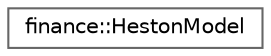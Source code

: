 digraph "Graphical Class Hierarchy"
{
 // LATEX_PDF_SIZE
  bgcolor="transparent";
  edge [fontname=Helvetica,fontsize=10,labelfontname=Helvetica,labelfontsize=10];
  node [fontname=Helvetica,fontsize=10,shape=box,height=0.2,width=0.4];
  rankdir="LR";
  Node0 [id="Node000000",label="finance::HestonModel",height=0.2,width=0.4,color="grey40", fillcolor="white", style="filled",URL="$classfinance_1_1_heston_model.html",tooltip="Heston stochastic volatility model."];
}
